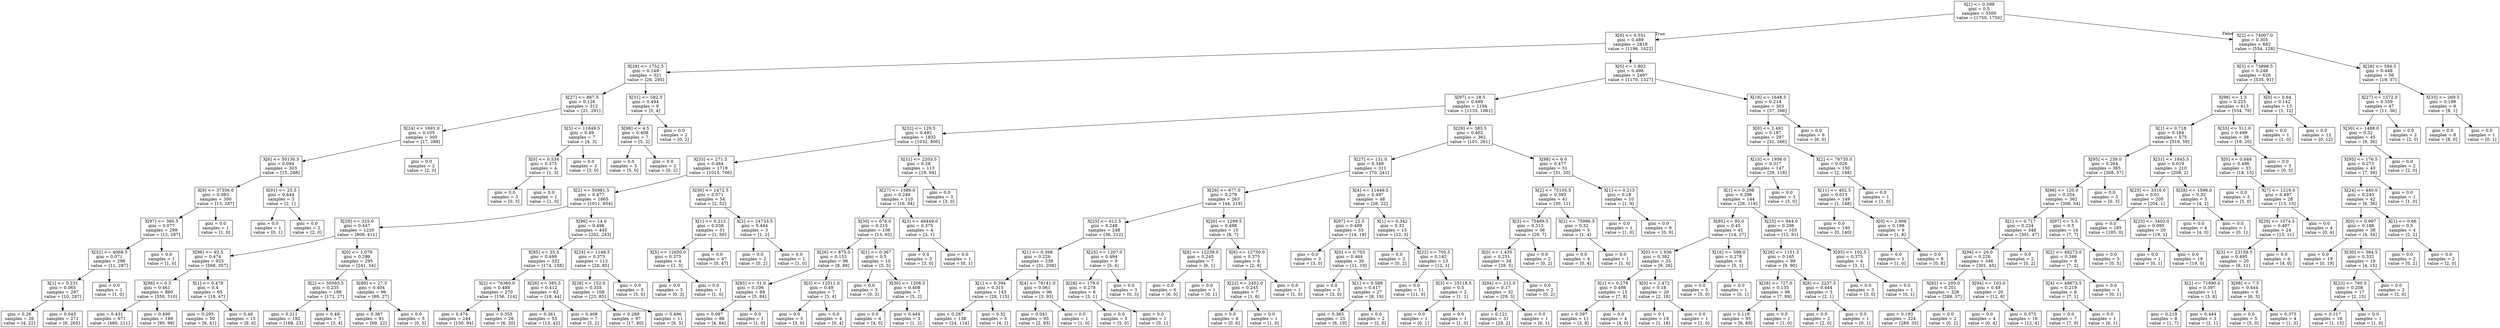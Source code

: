 digraph Tree {
node [shape=box] ;
0 [label="X[1] <= 0.599\ngini = 0.5\nsamples = 3500\nvalue = [1750, 1750]"] ;
1 [label="X[0] <= 0.551\ngini = 0.489\nsamples = 2818\nvalue = [1196, 1622]"] ;
0 -> 1 [labeldistance=2.5, labelangle=45, headlabel="True"] ;
2 [label="X[29] <= 1752.5\ngini = 0.149\nsamples = 321\nvalue = [26, 295]"] ;
1 -> 2 ;
3 [label="X[27] <= 867.5\ngini = 0.126\nsamples = 312\nvalue = [21, 291]"] ;
2 -> 3 ;
4 [label="X[24] <= 1691.0\ngini = 0.105\nsamples = 305\nvalue = [17, 288]"] ;
3 -> 4 ;
5 [label="X[6] <= 50130.5\ngini = 0.094\nsamples = 303\nvalue = [15, 288]"] ;
4 -> 5 ;
6 [label="X[9] <= 37356.0\ngini = 0.083\nsamples = 300\nvalue = [13, 287]"] ;
5 -> 6 ;
7 [label="X[97] <= 360.5\ngini = 0.077\nsamples = 299\nvalue = [12, 287]"] ;
6 -> 7 ;
8 [label="X[32] <= 4068.5\ngini = 0.071\nsamples = 298\nvalue = [11, 287]"] ;
7 -> 8 ;
9 [label="X[1] <= 0.231\ngini = 0.065\nsamples = 297\nvalue = [10, 287]"] ;
8 -> 9 ;
10 [label="gini = 0.26\nsamples = 26\nvalue = [4, 22]"] ;
9 -> 10 ;
11 [label="gini = 0.043\nsamples = 271\nvalue = [6, 265]"] ;
9 -> 11 ;
12 [label="gini = 0.0\nsamples = 1\nvalue = [1, 0]"] ;
8 -> 12 ;
13 [label="gini = 0.0\nsamples = 1\nvalue = [1, 0]"] ;
7 -> 13 ;
14 [label="gini = 0.0\nsamples = 1\nvalue = [1, 0]"] ;
6 -> 14 ;
15 [label="X[91] <= 25.5\ngini = 0.444\nsamples = 3\nvalue = [2, 1]"] ;
5 -> 15 ;
16 [label="gini = 0.0\nsamples = 1\nvalue = [0, 1]"] ;
15 -> 16 ;
17 [label="gini = 0.0\nsamples = 2\nvalue = [2, 0]"] ;
15 -> 17 ;
18 [label="gini = 0.0\nsamples = 2\nvalue = [2, 0]"] ;
4 -> 18 ;
19 [label="X[5] <= 11849.5\ngini = 0.49\nsamples = 7\nvalue = [4, 3]"] ;
3 -> 19 ;
20 [label="X[0] <= 0.534\ngini = 0.375\nsamples = 4\nvalue = [1, 3]"] ;
19 -> 20 ;
21 [label="gini = 0.0\nsamples = 3\nvalue = [0, 3]"] ;
20 -> 21 ;
22 [label="gini = 0.0\nsamples = 1\nvalue = [1, 0]"] ;
20 -> 22 ;
23 [label="gini = 0.0\nsamples = 3\nvalue = [3, 0]"] ;
19 -> 23 ;
24 [label="X[31] <= 582.5\ngini = 0.494\nsamples = 9\nvalue = [5, 4]"] ;
2 -> 24 ;
25 [label="X[98] <= 4.5\ngini = 0.408\nsamples = 7\nvalue = [5, 2]"] ;
24 -> 25 ;
26 [label="gini = 0.0\nsamples = 5\nvalue = [5, 0]"] ;
25 -> 26 ;
27 [label="gini = 0.0\nsamples = 2\nvalue = [0, 2]"] ;
25 -> 27 ;
28 [label="gini = 0.0\nsamples = 2\nvalue = [0, 2]"] ;
24 -> 28 ;
29 [label="X[0] <= 1.802\ngini = 0.498\nsamples = 2497\nvalue = [1170, 1327]"] ;
1 -> 29 ;
30 [label="X[97] <= 18.5\ngini = 0.499\nsamples = 2194\nvalue = [1133, 1061]"] ;
29 -> 30 ;
31 [label="X[32] <= 129.5\ngini = 0.492\nsamples = 1832\nvalue = [1032, 800]"] ;
30 -> 31 ;
32 [label="X[33] <= 271.5\ngini = 0.484\nsamples = 1719\nvalue = [1013, 706]"] ;
31 -> 32 ;
33 [label="X[2] <= 50981.5\ngini = 0.477\nsamples = 1665\nvalue = [1011, 654]"] ;
32 -> 33 ;
34 [label="X[28] <= 325.0\ngini = 0.447\nsamples = 1220\nvalue = [809, 411]"] ;
33 -> 34 ;
35 [label="X[96] <= 92.5\ngini = 0.474\nsamples = 925\nvalue = [568, 357]"] ;
34 -> 35 ;
36 [label="X[98] <= 0.5\ngini = 0.461\nsamples = 860\nvalue = [550, 310]"] ;
35 -> 36 ;
37 [label="gini = 0.431\nsamples = 671\nvalue = [460, 211]"] ;
36 -> 37 ;
38 [label="gini = 0.499\nsamples = 189\nvalue = [90, 99]"] ;
36 -> 38 ;
39 [label="X[1] <= 0.478\ngini = 0.4\nsamples = 65\nvalue = [18, 47]"] ;
35 -> 39 ;
40 [label="gini = 0.295\nsamples = 50\nvalue = [9, 41]"] ;
39 -> 40 ;
41 [label="gini = 0.48\nsamples = 15\nvalue = [9, 6]"] ;
39 -> 41 ;
42 [label="X[0] <= 1.079\ngini = 0.299\nsamples = 295\nvalue = [241, 54]"] ;
34 -> 42 ;
43 [label="X[2] <= 50583.5\ngini = 0.235\nsamples = 199\nvalue = [172, 27]"] ;
42 -> 43 ;
44 [label="gini = 0.211\nsamples = 192\nvalue = [169, 23]"] ;
43 -> 44 ;
45 [label="gini = 0.49\nsamples = 7\nvalue = [3, 4]"] ;
43 -> 45 ;
46 [label="X[89] <= 27.5\ngini = 0.404\nsamples = 96\nvalue = [69, 27]"] ;
42 -> 46 ;
47 [label="gini = 0.367\nsamples = 91\nvalue = [69, 22]"] ;
46 -> 47 ;
48 [label="gini = 0.0\nsamples = 5\nvalue = [0, 5]"] ;
46 -> 48 ;
49 [label="X[96] <= 14.0\ngini = 0.496\nsamples = 445\nvalue = [202, 243]"] ;
33 -> 49 ;
50 [label="X[95] <= 35.5\ngini = 0.499\nsamples = 332\nvalue = [174, 158]"] ;
49 -> 50 ;
51 [label="X[2] <= 76360.0\ngini = 0.488\nsamples = 270\nvalue = [156, 114]"] ;
50 -> 51 ;
52 [label="gini = 0.474\nsamples = 244\nvalue = [150, 94]"] ;
51 -> 52 ;
53 [label="gini = 0.355\nsamples = 26\nvalue = [6, 20]"] ;
51 -> 53 ;
54 [label="X[26] <= 385.5\ngini = 0.412\nsamples = 62\nvalue = [18, 44]"] ;
50 -> 54 ;
55 [label="gini = 0.361\nsamples = 55\nvalue = [13, 42]"] ;
54 -> 55 ;
56 [label="gini = 0.408\nsamples = 7\nvalue = [5, 2]"] ;
54 -> 56 ;
57 [label="X[24] <= 1148.5\ngini = 0.373\nsamples = 113\nvalue = [28, 85]"] ;
49 -> 57 ;
58 [label="X[28] <= 152.0\ngini = 0.335\nsamples = 108\nvalue = [23, 85]"] ;
57 -> 58 ;
59 [label="gini = 0.289\nsamples = 97\nvalue = [17, 80]"] ;
58 -> 59 ;
60 [label="gini = 0.496\nsamples = 11\nvalue = [6, 5]"] ;
58 -> 60 ;
61 [label="gini = 0.0\nsamples = 5\nvalue = [5, 0]"] ;
57 -> 61 ;
62 [label="X[30] <= 1472.5\ngini = 0.071\nsamples = 54\nvalue = [2, 52]"] ;
32 -> 62 ;
63 [label="X[1] <= 0.212\ngini = 0.038\nsamples = 51\nvalue = [1, 50]"] ;
62 -> 63 ;
64 [label="X[5] <= 12650.0\ngini = 0.375\nsamples = 4\nvalue = [1, 3]"] ;
63 -> 64 ;
65 [label="gini = 0.0\nsamples = 3\nvalue = [0, 3]"] ;
64 -> 65 ;
66 [label="gini = 0.0\nsamples = 1\nvalue = [1, 0]"] ;
64 -> 66 ;
67 [label="gini = 0.0\nsamples = 47\nvalue = [0, 47]"] ;
63 -> 67 ;
68 [label="X[2] <= 24733.5\ngini = 0.444\nsamples = 3\nvalue = [1, 2]"] ;
62 -> 68 ;
69 [label="gini = 0.0\nsamples = 2\nvalue = [0, 2]"] ;
68 -> 69 ;
70 [label="gini = 0.0\nsamples = 1\nvalue = [1, 0]"] ;
68 -> 70 ;
71 [label="X[31] <= 2203.5\ngini = 0.28\nsamples = 113\nvalue = [19, 94]"] ;
31 -> 71 ;
72 [label="X[27] <= 1589.0\ngini = 0.249\nsamples = 110\nvalue = [16, 94]"] ;
71 -> 72 ;
73 [label="X[30] <= 676.0\ngini = 0.215\nsamples = 106\nvalue = [13, 93]"] ;
72 -> 73 ;
74 [label="X[26] <= 875.0\ngini = 0.153\nsamples = 96\nvalue = [8, 88]"] ;
73 -> 74 ;
75 [label="X[85] <= 31.0\ngini = 0.106\nsamples = 89\nvalue = [5, 84]"] ;
74 -> 75 ;
76 [label="gini = 0.087\nsamples = 88\nvalue = [4, 84]"] ;
75 -> 76 ;
77 [label="gini = 0.0\nsamples = 1\nvalue = [1, 0]"] ;
75 -> 77 ;
78 [label="X[3] <= 12511.0\ngini = 0.49\nsamples = 7\nvalue = [3, 4]"] ;
74 -> 78 ;
79 [label="gini = 0.0\nsamples = 3\nvalue = [3, 0]"] ;
78 -> 79 ;
80 [label="gini = 0.0\nsamples = 4\nvalue = [0, 4]"] ;
78 -> 80 ;
81 [label="X[1] <= 0.367\ngini = 0.5\nsamples = 10\nvalue = [5, 5]"] ;
73 -> 81 ;
82 [label="gini = 0.0\nsamples = 3\nvalue = [0, 3]"] ;
81 -> 82 ;
83 [label="X[30] <= 1208.5\ngini = 0.408\nsamples = 7\nvalue = [5, 2]"] ;
81 -> 83 ;
84 [label="gini = 0.0\nsamples = 4\nvalue = [4, 0]"] ;
83 -> 84 ;
85 [label="gini = 0.444\nsamples = 3\nvalue = [1, 2]"] ;
83 -> 85 ;
86 [label="X[3] <= 48449.0\ngini = 0.375\nsamples = 4\nvalue = [3, 1]"] ;
72 -> 86 ;
87 [label="gini = 0.0\nsamples = 3\nvalue = [3, 0]"] ;
86 -> 87 ;
88 [label="gini = 0.0\nsamples = 1\nvalue = [0, 1]"] ;
86 -> 88 ;
89 [label="gini = 0.0\nsamples = 3\nvalue = [3, 0]"] ;
71 -> 89 ;
90 [label="X[28] <= 383.5\ngini = 0.402\nsamples = 362\nvalue = [101, 261]"] ;
30 -> 90 ;
91 [label="X[27] <= 131.0\ngini = 0.349\nsamples = 311\nvalue = [70, 241]"] ;
90 -> 91 ;
92 [label="X[26] <= 677.0\ngini = 0.279\nsamples = 263\nvalue = [44, 219]"] ;
91 -> 92 ;
93 [label="X[25] <= 612.5\ngini = 0.248\nsamples = 248\nvalue = [36, 212]"] ;
92 -> 93 ;
94 [label="X[1] <= 0.398\ngini = 0.226\nsamples = 239\nvalue = [31, 208]"] ;
93 -> 94 ;
95 [label="X[1] <= 0.394\ngini = 0.315\nsamples = 143\nvalue = [28, 115]"] ;
94 -> 95 ;
96 [label="gini = 0.287\nsamples = 138\nvalue = [24, 114]"] ;
95 -> 96 ;
97 [label="gini = 0.32\nsamples = 5\nvalue = [4, 1]"] ;
95 -> 97 ;
98 [label="X[4] <= 76141.0\ngini = 0.061\nsamples = 96\nvalue = [3, 93]"] ;
94 -> 98 ;
99 [label="gini = 0.041\nsamples = 95\nvalue = [2, 93]"] ;
98 -> 99 ;
100 [label="gini = 0.0\nsamples = 1\nvalue = [1, 0]"] ;
98 -> 100 ;
101 [label="X[25] <= 1207.0\ngini = 0.494\nsamples = 9\nvalue = [5, 4]"] ;
93 -> 101 ;
102 [label="X[28] <= 179.0\ngini = 0.278\nsamples = 6\nvalue = [5, 1]"] ;
101 -> 102 ;
103 [label="gini = 0.0\nsamples = 5\nvalue = [5, 0]"] ;
102 -> 103 ;
104 [label="gini = 0.0\nsamples = 1\nvalue = [0, 1]"] ;
102 -> 104 ;
105 [label="gini = 0.0\nsamples = 3\nvalue = [0, 3]"] ;
101 -> 105 ;
106 [label="X[26] <= 1299.5\ngini = 0.498\nsamples = 15\nvalue = [8, 7]"] ;
92 -> 106 ;
107 [label="X[8] <= 12239.0\ngini = 0.245\nsamples = 7\nvalue = [6, 1]"] ;
106 -> 107 ;
108 [label="gini = 0.0\nsamples = 6\nvalue = [6, 0]"] ;
107 -> 108 ;
109 [label="gini = 0.0\nsamples = 1\nvalue = [0, 1]"] ;
107 -> 109 ;
110 [label="X[6] <= 12750.0\ngini = 0.375\nsamples = 8\nvalue = [2, 6]"] ;
106 -> 110 ;
111 [label="X[22] <= 2452.0\ngini = 0.245\nsamples = 7\nvalue = [1, 6]"] ;
110 -> 111 ;
112 [label="gini = 0.0\nsamples = 6\nvalue = [0, 6]"] ;
111 -> 112 ;
113 [label="gini = 0.0\nsamples = 1\nvalue = [1, 0]"] ;
111 -> 113 ;
114 [label="gini = 0.0\nsamples = 1\nvalue = [1, 0]"] ;
110 -> 114 ;
115 [label="X[4] <= 11449.5\ngini = 0.497\nsamples = 48\nvalue = [26, 22]"] ;
91 -> 115 ;
116 [label="X[97] <= 22.5\ngini = 0.489\nsamples = 33\nvalue = [14, 19]"] ;
115 -> 116 ;
117 [label="gini = 0.0\nsamples = 3\nvalue = [3, 0]"] ;
116 -> 117 ;
118 [label="X[0] <= 0.703\ngini = 0.464\nsamples = 30\nvalue = [11, 19]"] ;
116 -> 118 ;
119 [label="gini = 0.0\nsamples = 3\nvalue = [3, 0]"] ;
118 -> 119 ;
120 [label="X[1] <= 0.588\ngini = 0.417\nsamples = 27\nvalue = [8, 19]"] ;
118 -> 120 ;
121 [label="gini = 0.365\nsamples = 25\nvalue = [6, 19]"] ;
120 -> 121 ;
122 [label="gini = 0.0\nsamples = 2\nvalue = [2, 0]"] ;
120 -> 122 ;
123 [label="X[1] <= 0.342\ngini = 0.32\nsamples = 15\nvalue = [12, 3]"] ;
115 -> 123 ;
124 [label="gini = 0.0\nsamples = 2\nvalue = [0, 2]"] ;
123 -> 124 ;
125 [label="X[22] <= 705.5\ngini = 0.142\nsamples = 13\nvalue = [12, 1]"] ;
123 -> 125 ;
126 [label="gini = 0.0\nsamples = 11\nvalue = [11, 0]"] ;
125 -> 126 ;
127 [label="X[3] <= 25118.5\ngini = 0.5\nsamples = 2\nvalue = [1, 1]"] ;
125 -> 127 ;
128 [label="gini = 0.0\nsamples = 1\nvalue = [0, 1]"] ;
127 -> 128 ;
129 [label="gini = 0.0\nsamples = 1\nvalue = [1, 0]"] ;
127 -> 129 ;
130 [label="X[98] <= 6.0\ngini = 0.477\nsamples = 51\nvalue = [31, 20]"] ;
90 -> 130 ;
131 [label="X[2] <= 75105.5\ngini = 0.393\nsamples = 41\nvalue = [30, 11]"] ;
130 -> 131 ;
132 [label="X[3] <= 75489.5\ngini = 0.313\nsamples = 36\nvalue = [29, 7]"] ;
131 -> 132 ;
133 [label="X[0] <= 1.435\ngini = 0.251\nsamples = 34\nvalue = [29, 5]"] ;
132 -> 133 ;
134 [label="X[94] <= 212.0\ngini = 0.17\nsamples = 32\nvalue = [29, 3]"] ;
133 -> 134 ;
135 [label="gini = 0.121\nsamples = 31\nvalue = [29, 2]"] ;
134 -> 135 ;
136 [label="gini = 0.0\nsamples = 1\nvalue = [0, 1]"] ;
134 -> 136 ;
137 [label="gini = 0.0\nsamples = 2\nvalue = [0, 2]"] ;
133 -> 137 ;
138 [label="gini = 0.0\nsamples = 2\nvalue = [0, 2]"] ;
132 -> 138 ;
139 [label="X[2] <= 75996.5\ngini = 0.32\nsamples = 5\nvalue = [1, 4]"] ;
131 -> 139 ;
140 [label="gini = 0.0\nsamples = 4\nvalue = [0, 4]"] ;
139 -> 140 ;
141 [label="gini = 0.0\nsamples = 1\nvalue = [1, 0]"] ;
139 -> 141 ;
142 [label="X[1] <= 0.213\ngini = 0.18\nsamples = 10\nvalue = [1, 9]"] ;
130 -> 142 ;
143 [label="gini = 0.0\nsamples = 1\nvalue = [1, 0]"] ;
142 -> 143 ;
144 [label="gini = 0.0\nsamples = 9\nvalue = [0, 9]"] ;
142 -> 144 ;
145 [label="X[18] <= 1648.5\ngini = 0.214\nsamples = 303\nvalue = [37, 266]"] ;
29 -> 145 ;
146 [label="X[0] <= 2.491\ngini = 0.187\nsamples = 297\nvalue = [31, 266]"] ;
145 -> 146 ;
147 [label="X[15] <= 1956.0\ngini = 0.317\nsamples = 147\nvalue = [29, 118]"] ;
146 -> 147 ;
148 [label="X[1] <= 0.298\ngini = 0.296\nsamples = 144\nvalue = [26, 118]"] ;
147 -> 148 ;
149 [label="X[95] <= 95.0\ngini = 0.45\nsamples = 41\nvalue = [14, 27]"] ;
148 -> 149 ;
150 [label="X[0] <= 1.936\ngini = 0.382\nsamples = 35\nvalue = [9, 26]"] ;
149 -> 150 ;
151 [label="X[1] <= 0.278\ngini = 0.498\nsamples = 15\nvalue = [7, 8]"] ;
150 -> 151 ;
152 [label="gini = 0.397\nsamples = 11\nvalue = [3, 8]"] ;
151 -> 152 ;
153 [label="gini = 0.0\nsamples = 4\nvalue = [4, 0]"] ;
151 -> 153 ;
154 [label="X[0] <= 2.472\ngini = 0.18\nsamples = 20\nvalue = [2, 18]"] ;
150 -> 154 ;
155 [label="gini = 0.1\nsamples = 19\nvalue = [1, 18]"] ;
154 -> 155 ;
156 [label="gini = 0.0\nsamples = 1\nvalue = [1, 0]"] ;
154 -> 156 ;
157 [label="X[16] <= 599.0\ngini = 0.278\nsamples = 6\nvalue = [5, 1]"] ;
149 -> 157 ;
158 [label="gini = 0.0\nsamples = 5\nvalue = [5, 0]"] ;
157 -> 158 ;
159 [label="gini = 0.0\nsamples = 1\nvalue = [0, 1]"] ;
157 -> 159 ;
160 [label="X[25] <= 944.0\ngini = 0.206\nsamples = 103\nvalue = [12, 91]"] ;
148 -> 160 ;
161 [label="X[26] <= 1151.5\ngini = 0.165\nsamples = 99\nvalue = [9, 90]"] ;
160 -> 161 ;
162 [label="X[28] <= 727.0\ngini = 0.135\nsamples = 96\nvalue = [7, 89]"] ;
161 -> 162 ;
163 [label="gini = 0.118\nsamples = 95\nvalue = [6, 89]"] ;
162 -> 163 ;
164 [label="gini = 0.0\nsamples = 1\nvalue = [1, 0]"] ;
162 -> 164 ;
165 [label="X[8] <= 2237.5\ngini = 0.444\nsamples = 3\nvalue = [2, 1]"] ;
161 -> 165 ;
166 [label="gini = 0.0\nsamples = 2\nvalue = [2, 0]"] ;
165 -> 166 ;
167 [label="gini = 0.0\nsamples = 1\nvalue = [0, 1]"] ;
165 -> 167 ;
168 [label="X[95] <= 102.5\ngini = 0.375\nsamples = 4\nvalue = [3, 1]"] ;
160 -> 168 ;
169 [label="gini = 0.0\nsamples = 3\nvalue = [3, 0]"] ;
168 -> 169 ;
170 [label="gini = 0.0\nsamples = 1\nvalue = [0, 1]"] ;
168 -> 170 ;
171 [label="gini = 0.0\nsamples = 3\nvalue = [3, 0]"] ;
147 -> 171 ;
172 [label="X[2] <= 76735.0\ngini = 0.026\nsamples = 150\nvalue = [2, 148]"] ;
146 -> 172 ;
173 [label="X[11] <= 402.5\ngini = 0.013\nsamples = 149\nvalue = [1, 148]"] ;
172 -> 173 ;
174 [label="gini = 0.0\nsamples = 140\nvalue = [0, 140]"] ;
173 -> 174 ;
175 [label="X[0] <= 2.906\ngini = 0.198\nsamples = 9\nvalue = [1, 8]"] ;
173 -> 175 ;
176 [label="gini = 0.0\nsamples = 1\nvalue = [1, 0]"] ;
175 -> 176 ;
177 [label="gini = 0.0\nsamples = 8\nvalue = [0, 8]"] ;
175 -> 177 ;
178 [label="gini = 0.0\nsamples = 1\nvalue = [1, 0]"] ;
172 -> 178 ;
179 [label="gini = 0.0\nsamples = 6\nvalue = [6, 0]"] ;
145 -> 179 ;
180 [label="X[2] <= 74007.0\ngini = 0.305\nsamples = 682\nvalue = [554, 128]"] ;
0 -> 180 [labeldistance=2.5, labelangle=-45, headlabel="False"] ;
181 [label="X[3] <= 73898.5\ngini = 0.248\nsamples = 626\nvalue = [535, 91]"] ;
180 -> 181 ;
182 [label="X[98] <= 1.5\ngini = 0.225\nsamples = 613\nvalue = [534, 79]"] ;
181 -> 182 ;
183 [label="X[1] <= 0.718\ngini = 0.184\nsamples = 575\nvalue = [516, 59]"] ;
182 -> 183 ;
184 [label="X[95] <= 239.0\ngini = 0.264\nsamples = 365\nvalue = [308, 57]"] ;
183 -> 184 ;
185 [label="X[96] <= 120.0\ngini = 0.254\nsamples = 362\nvalue = [308, 54]"] ;
184 -> 185 ;
186 [label="X[1] <= 0.717\ngini = 0.234\nsamples = 348\nvalue = [301, 47]"] ;
185 -> 186 ;
187 [label="X[94] <= 26.0\ngini = 0.226\nsamples = 346\nvalue = [301, 45]"] ;
186 -> 187 ;
188 [label="X[92] <= 205.0\ngini = 0.201\nsamples = 326\nvalue = [289, 37]"] ;
187 -> 188 ;
189 [label="gini = 0.193\nsamples = 324\nvalue = [289, 35]"] ;
188 -> 189 ;
190 [label="gini = 0.0\nsamples = 2\nvalue = [0, 2]"] ;
188 -> 190 ;
191 [label="X[94] <= 103.0\ngini = 0.48\nsamples = 20\nvalue = [12, 8]"] ;
187 -> 191 ;
192 [label="gini = 0.0\nsamples = 4\nvalue = [0, 4]"] ;
191 -> 192 ;
193 [label="gini = 0.375\nsamples = 16\nvalue = [12, 4]"] ;
191 -> 193 ;
194 [label="gini = 0.0\nsamples = 2\nvalue = [0, 2]"] ;
186 -> 194 ;
195 [label="X[97] <= 5.5\ngini = 0.5\nsamples = 14\nvalue = [7, 7]"] ;
185 -> 195 ;
196 [label="X[2] <= 49273.0\ngini = 0.346\nsamples = 9\nvalue = [7, 2]"] ;
195 -> 196 ;
197 [label="X[4] <= 49673.5\ngini = 0.219\nsamples = 8\nvalue = [7, 1]"] ;
196 -> 197 ;
198 [label="gini = 0.0\nsamples = 7\nvalue = [7, 0]"] ;
197 -> 198 ;
199 [label="gini = 0.0\nsamples = 1\nvalue = [0, 1]"] ;
197 -> 199 ;
200 [label="gini = 0.0\nsamples = 1\nvalue = [0, 1]"] ;
196 -> 200 ;
201 [label="gini = 0.0\nsamples = 5\nvalue = [0, 5]"] ;
195 -> 201 ;
202 [label="gini = 0.0\nsamples = 3\nvalue = [0, 3]"] ;
184 -> 202 ;
203 [label="X[31] <= 1845.5\ngini = 0.019\nsamples = 210\nvalue = [208, 2]"] ;
183 -> 203 ;
204 [label="X[25] <= 3316.0\ngini = 0.01\nsamples = 205\nvalue = [204, 1]"] ;
203 -> 204 ;
205 [label="gini = 0.0\nsamples = 185\nvalue = [185, 0]"] ;
204 -> 205 ;
206 [label="X[25] <= 3403.0\ngini = 0.095\nsamples = 20\nvalue = [19, 1]"] ;
204 -> 206 ;
207 [label="gini = 0.0\nsamples = 1\nvalue = [0, 1]"] ;
206 -> 207 ;
208 [label="gini = 0.0\nsamples = 19\nvalue = [19, 0]"] ;
206 -> 208 ;
209 [label="X[28] <= 1596.0\ngini = 0.32\nsamples = 5\nvalue = [4, 1]"] ;
203 -> 209 ;
210 [label="gini = 0.0\nsamples = 4\nvalue = [4, 0]"] ;
209 -> 210 ;
211 [label="gini = 0.0\nsamples = 1\nvalue = [0, 1]"] ;
209 -> 211 ;
212 [label="X[33] <= 511.0\ngini = 0.499\nsamples = 38\nvalue = [18, 20]"] ;
182 -> 212 ;
213 [label="X[0] <= 0.848\ngini = 0.496\nsamples = 33\nvalue = [18, 15]"] ;
212 -> 213 ;
214 [label="gini = 0.0\nsamples = 5\nvalue = [5, 0]"] ;
213 -> 214 ;
215 [label="X[7] <= 1216.0\ngini = 0.497\nsamples = 28\nvalue = [13, 15]"] ;
213 -> 215 ;
216 [label="X[29] <= 1074.5\ngini = 0.497\nsamples = 24\nvalue = [13, 11]"] ;
215 -> 216 ;
217 [label="X[3] <= 23159.5\ngini = 0.495\nsamples = 20\nvalue = [9, 11]"] ;
216 -> 217 ;
218 [label="X[2] <= 71890.0\ngini = 0.397\nsamples = 11\nvalue = [3, 8]"] ;
217 -> 218 ;
219 [label="gini = 0.219\nsamples = 8\nvalue = [1, 7]"] ;
218 -> 219 ;
220 [label="gini = 0.444\nsamples = 3\nvalue = [2, 1]"] ;
218 -> 220 ;
221 [label="X[98] <= 7.5\ngini = 0.444\nsamples = 9\nvalue = [6, 3]"] ;
217 -> 221 ;
222 [label="gini = 0.0\nsamples = 5\nvalue = [5, 0]"] ;
221 -> 222 ;
223 [label="gini = 0.375\nsamples = 4\nvalue = [1, 3]"] ;
221 -> 223 ;
224 [label="gini = 0.0\nsamples = 4\nvalue = [4, 0]"] ;
216 -> 224 ;
225 [label="gini = 0.0\nsamples = 4\nvalue = [0, 4]"] ;
215 -> 225 ;
226 [label="gini = 0.0\nsamples = 5\nvalue = [0, 5]"] ;
212 -> 226 ;
227 [label="X[0] <= 0.64\ngini = 0.142\nsamples = 13\nvalue = [1, 12]"] ;
181 -> 227 ;
228 [label="gini = 0.0\nsamples = 1\nvalue = [1, 0]"] ;
227 -> 228 ;
229 [label="gini = 0.0\nsamples = 12\nvalue = [0, 12]"] ;
227 -> 229 ;
230 [label="X[28] <= 584.5\ngini = 0.448\nsamples = 56\nvalue = [19, 37]"] ;
180 -> 230 ;
231 [label="X[27] <= 1572.0\ngini = 0.359\nsamples = 47\nvalue = [11, 36]"] ;
230 -> 231 ;
232 [label="X[30] <= 1488.0\ngini = 0.32\nsamples = 45\nvalue = [9, 36]"] ;
231 -> 232 ;
233 [label="X[95] <= 176.5\ngini = 0.273\nsamples = 43\nvalue = [7, 36]"] ;
232 -> 233 ;
234 [label="X[24] <= 440.0\ngini = 0.245\nsamples = 42\nvalue = [6, 36]"] ;
233 -> 234 ;
235 [label="X[0] <= 0.997\ngini = 0.188\nsamples = 38\nvalue = [4, 34]"] ;
234 -> 235 ;
236 [label="gini = 0.0\nsamples = 19\nvalue = [0, 19]"] ;
235 -> 236 ;
237 [label="X[30] <= 384.5\ngini = 0.332\nsamples = 19\nvalue = [4, 15]"] ;
235 -> 237 ;
238 [label="X[23] <= 760.5\ngini = 0.208\nsamples = 17\nvalue = [2, 15]"] ;
237 -> 238 ;
239 [label="gini = 0.117\nsamples = 16\nvalue = [1, 15]"] ;
238 -> 239 ;
240 [label="gini = 0.0\nsamples = 1\nvalue = [1, 0]"] ;
238 -> 240 ;
241 [label="gini = 0.0\nsamples = 2\nvalue = [2, 0]"] ;
237 -> 241 ;
242 [label="X[1] <= 0.66\ngini = 0.5\nsamples = 4\nvalue = [2, 2]"] ;
234 -> 242 ;
243 [label="gini = 0.0\nsamples = 2\nvalue = [0, 2]"] ;
242 -> 243 ;
244 [label="gini = 0.0\nsamples = 2\nvalue = [2, 0]"] ;
242 -> 244 ;
245 [label="gini = 0.0\nsamples = 1\nvalue = [1, 0]"] ;
233 -> 245 ;
246 [label="gini = 0.0\nsamples = 2\nvalue = [2, 0]"] ;
232 -> 246 ;
247 [label="gini = 0.0\nsamples = 2\nvalue = [2, 0]"] ;
231 -> 247 ;
248 [label="X[33] <= 269.5\ngini = 0.198\nsamples = 9\nvalue = [8, 1]"] ;
230 -> 248 ;
249 [label="gini = 0.0\nsamples = 8\nvalue = [8, 0]"] ;
248 -> 249 ;
250 [label="gini = 0.0\nsamples = 1\nvalue = [0, 1]"] ;
248 -> 250 ;
}